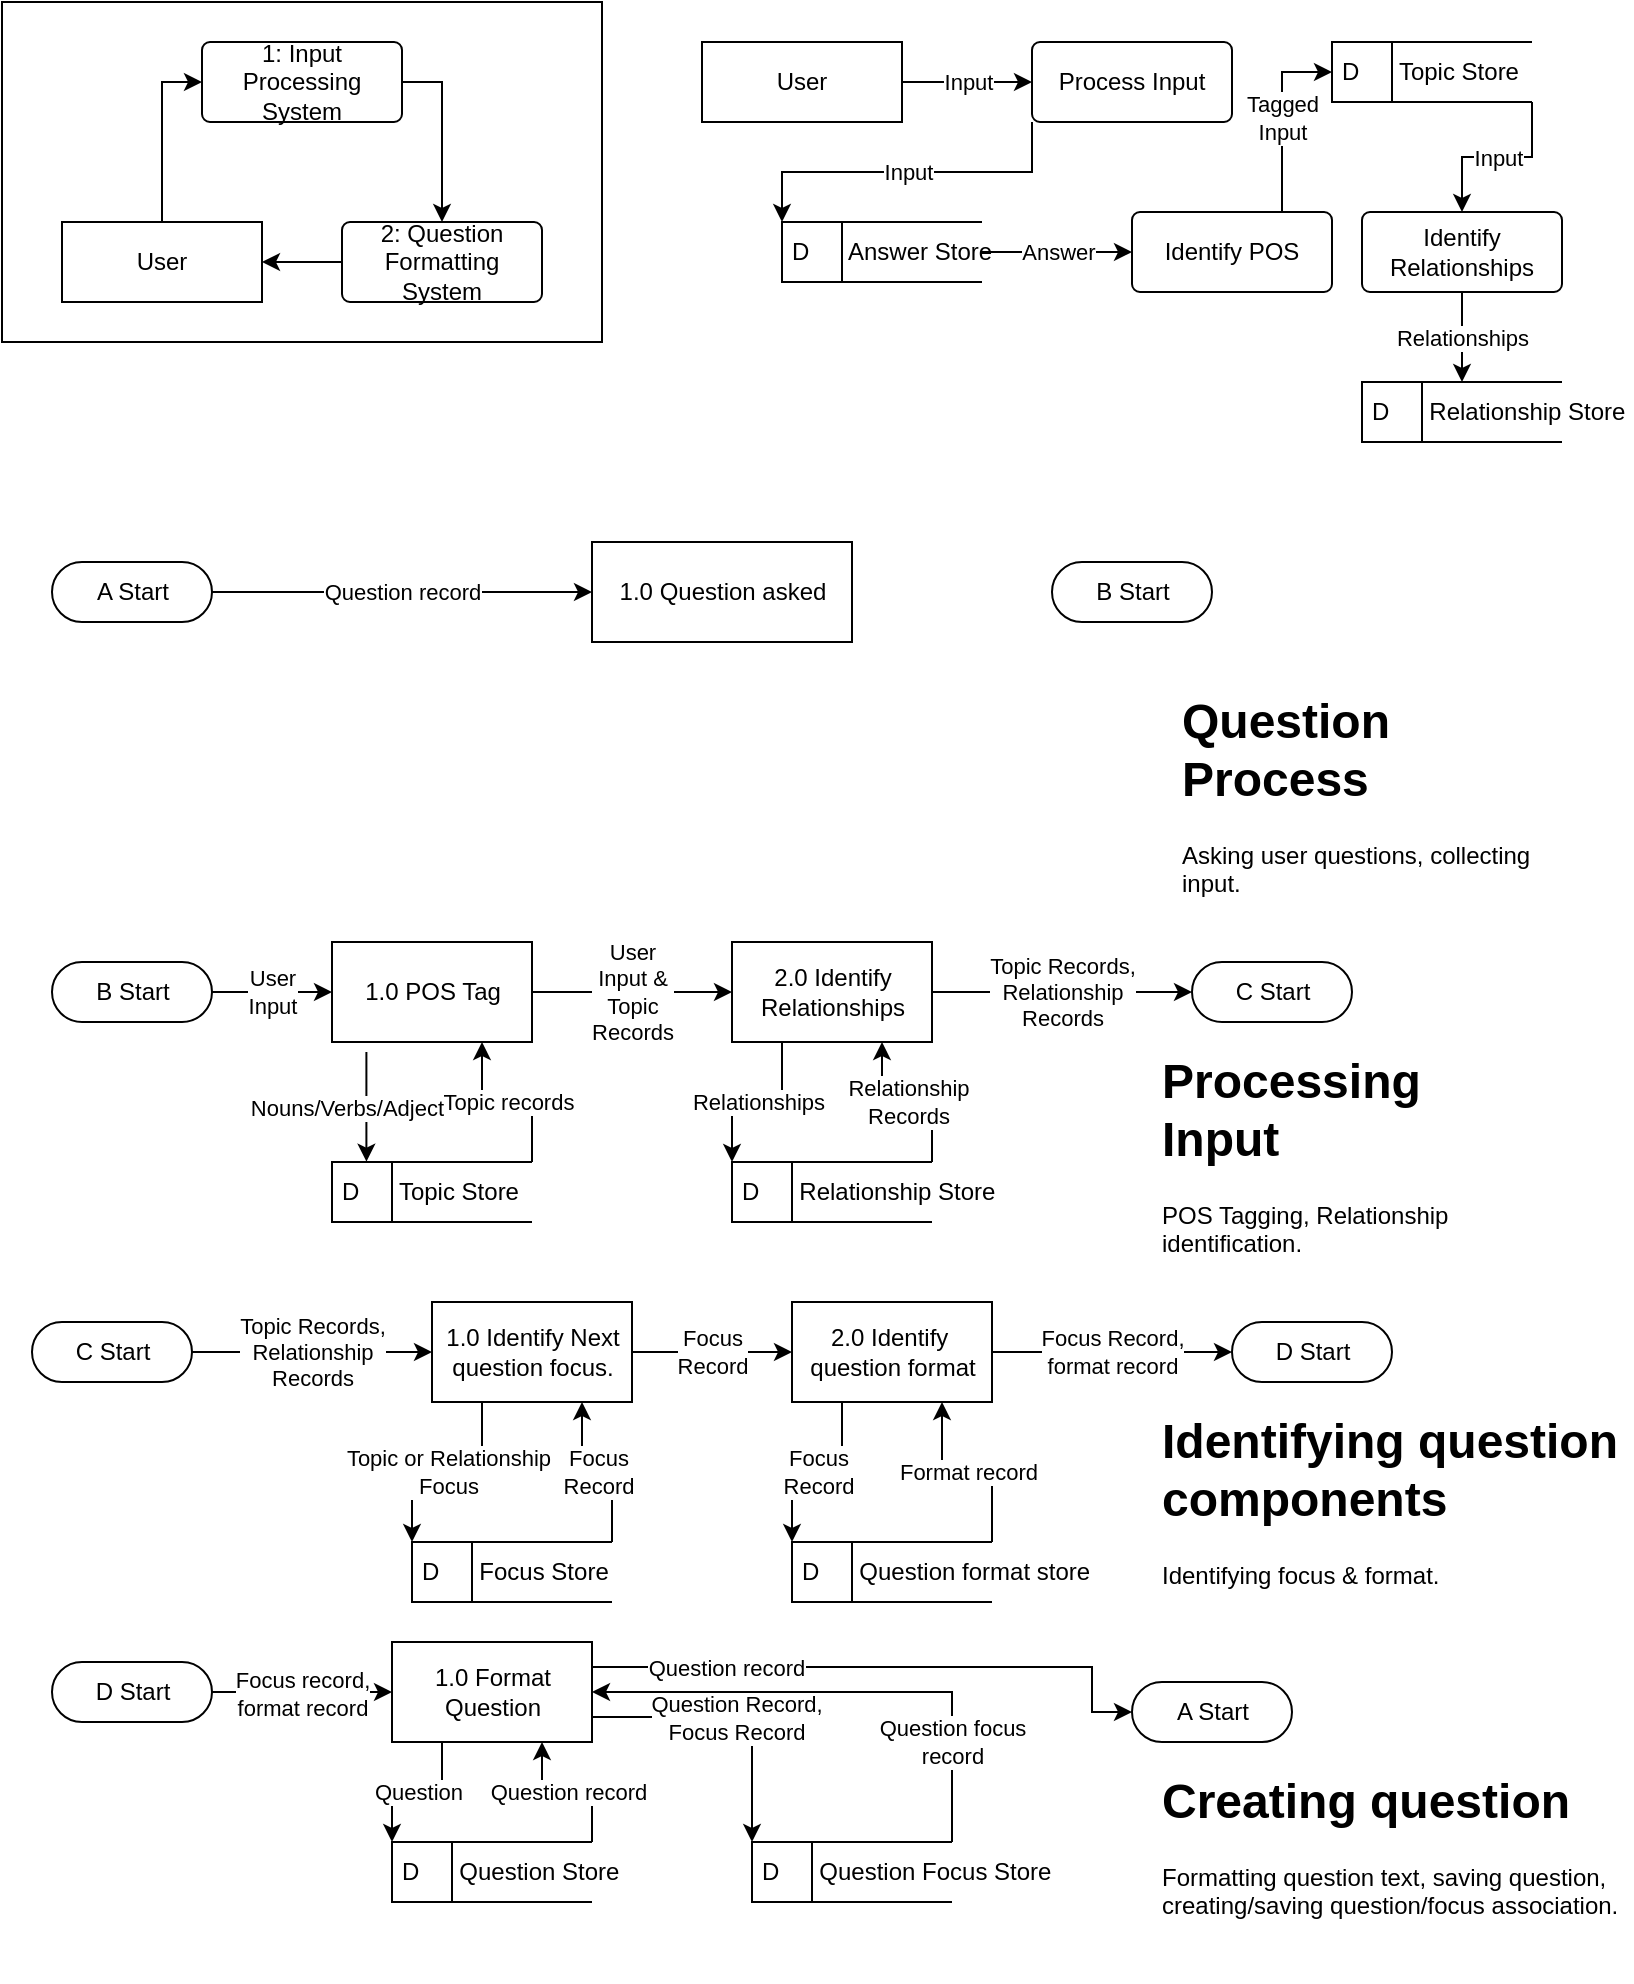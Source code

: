<mxfile version="14.2.4" type="embed">
    <diagram id="BbrTK0a5w4AW8AvT4jS1" name="Page-1">
        <mxGraphModel dx="1070" dy="961" grid="1" gridSize="10" guides="1" tooltips="1" connect="1" arrows="1" fold="1" page="1" pageScale="1" pageWidth="850" pageHeight="1100" math="0" shadow="0">
            <root>
                <mxCell id="0"/>
                <mxCell id="1" parent="0"/>
                <mxCell id="10" value="" style="whiteSpace=wrap;html=1;" vertex="1" parent="1">
                    <mxGeometry x="10" y="10" width="300" height="170" as="geometry"/>
                </mxCell>
                <mxCell id="5" style="edgeStyle=orthogonalEdgeStyle;rounded=0;orthogonalLoop=1;jettySize=auto;html=1;exitX=0.5;exitY=0;exitDx=0;exitDy=0;entryX=0;entryY=0.5;entryDx=0;entryDy=0;" edge="1" parent="1" source="3" target="4">
                    <mxGeometry relative="1" as="geometry"/>
                </mxCell>
                <mxCell id="3" value="User" style="whiteSpace=wrap;html=1;align=center;" vertex="1" parent="1">
                    <mxGeometry x="40" y="120" width="100" height="40" as="geometry"/>
                </mxCell>
                <mxCell id="7" style="edgeStyle=orthogonalEdgeStyle;rounded=0;orthogonalLoop=1;jettySize=auto;html=1;exitX=1;exitY=0.5;exitDx=0;exitDy=0;entryX=0.5;entryY=0;entryDx=0;entryDy=0;" edge="1" parent="1" source="4" target="6">
                    <mxGeometry relative="1" as="geometry"/>
                </mxCell>
                <mxCell id="4" value="1: Input Processing System" style="rounded=1;arcSize=10;whiteSpace=wrap;html=1;align=center;" vertex="1" parent="1">
                    <mxGeometry x="110" y="30" width="100" height="40" as="geometry"/>
                </mxCell>
                <mxCell id="8" style="edgeStyle=orthogonalEdgeStyle;rounded=0;orthogonalLoop=1;jettySize=auto;html=1;exitX=0;exitY=0.5;exitDx=0;exitDy=0;entryX=1;entryY=0.5;entryDx=0;entryDy=0;" edge="1" parent="1" source="6" target="3">
                    <mxGeometry relative="1" as="geometry"/>
                </mxCell>
                <mxCell id="6" value="2: Question Formatting System" style="rounded=1;arcSize=10;whiteSpace=wrap;html=1;align=center;" vertex="1" parent="1">
                    <mxGeometry x="180" y="120" width="100" height="40" as="geometry"/>
                </mxCell>
                <mxCell id="62" value="Input" style="edgeStyle=orthogonalEdgeStyle;rounded=0;orthogonalLoop=1;jettySize=auto;html=1;exitX=1;exitY=0.5;exitDx=0;exitDy=0;entryX=0;entryY=0.5;entryDx=0;entryDy=0;" edge="1" parent="1" source="12" target="13">
                    <mxGeometry relative="1" as="geometry"/>
                </mxCell>
                <mxCell id="12" value="User" style="whiteSpace=wrap;html=1;align=center;" vertex="1" parent="1">
                    <mxGeometry x="360" y="30" width="100" height="40" as="geometry"/>
                </mxCell>
                <mxCell id="63" value="Input" style="edgeStyle=orthogonalEdgeStyle;rounded=0;orthogonalLoop=1;jettySize=auto;html=1;exitX=0;exitY=1;exitDx=0;exitDy=0;entryX=0;entryY=0;entryDx=0;entryDy=0;" edge="1" parent="1" source="13" target="28">
                    <mxGeometry relative="1" as="geometry"/>
                </mxCell>
                <mxCell id="13" value="Process Input" style="rounded=1;arcSize=10;whiteSpace=wrap;html=1;align=center;" vertex="1" parent="1">
                    <mxGeometry x="525" y="30" width="100" height="40" as="geometry"/>
                </mxCell>
                <mxCell id="14" value="Question record" style="edgeStyle=orthogonalEdgeStyle;rounded=0;orthogonalLoop=1;jettySize=auto;html=1;exitX=1;exitY=0.5;exitDx=0;exitDy=0;exitPerimeter=0;entryX=0;entryY=0.5;entryDx=0;entryDy=0;" edge="1" parent="1" source="15" target="17">
                    <mxGeometry relative="1" as="geometry"/>
                </mxCell>
                <mxCell id="15" value="A Start" style="html=1;dashed=0;whitespace=wrap;shape=mxgraph.dfd.start" vertex="1" parent="1">
                    <mxGeometry x="35" y="290" width="80" height="30" as="geometry"/>
                </mxCell>
                <mxCell id="17" value="1.0 Question asked" style="html=1;dashed=0;whitespace=wrap;" vertex="1" parent="1">
                    <mxGeometry x="305" y="280" width="130" height="50" as="geometry"/>
                </mxCell>
                <mxCell id="18" value="Topic Records,&lt;br&gt;Relationship&lt;br&gt;Records" style="edgeStyle=orthogonalEdgeStyle;rounded=0;orthogonalLoop=1;jettySize=auto;html=1;exitX=1;exitY=0.5;exitDx=0;exitDy=0;exitPerimeter=0;entryX=0;entryY=0.5;entryDx=0;entryDy=0;" edge="1" parent="1" source="19" target="23">
                    <mxGeometry relative="1" as="geometry">
                        <mxPoint x="135" y="685" as="targetPoint"/>
                    </mxGeometry>
                </mxCell>
                <mxCell id="19" value="C Start" style="html=1;dashed=0;whitespace=wrap;shape=mxgraph.dfd.start" vertex="1" parent="1">
                    <mxGeometry x="25" y="670" width="80" height="30" as="geometry"/>
                </mxCell>
                <mxCell id="20" value="&lt;h1&gt;Identifying question components&lt;/h1&gt;&lt;div&gt;Identifying focus &amp;amp; format.&lt;/div&gt;" style="text;html=1;strokeColor=none;fillColor=none;spacing=5;spacingTop=-20;whiteSpace=wrap;overflow=hidden;rounded=0;" vertex="1" parent="1">
                    <mxGeometry x="585" y="710" width="240" height="110" as="geometry"/>
                </mxCell>
                <mxCell id="21" value="Focus&lt;br&gt;Record" style="edgeStyle=orthogonalEdgeStyle;rounded=0;orthogonalLoop=1;jettySize=auto;html=1;exitX=1;exitY=0.5;exitDx=0;exitDy=0;entryX=0;entryY=0.5;entryDx=0;entryDy=0;" edge="1" parent="1" source="23" target="26">
                    <mxGeometry relative="1" as="geometry"/>
                </mxCell>
                <mxCell id="22" value="Topic or Relationship&lt;br&gt;Focus" style="edgeStyle=orthogonalEdgeStyle;rounded=0;orthogonalLoop=1;jettySize=auto;html=1;exitX=0.25;exitY=1;exitDx=0;exitDy=0;entryX=0;entryY=0;entryDx=0;entryDy=0;" edge="1" parent="1" source="23" target="30">
                    <mxGeometry relative="1" as="geometry"/>
                </mxCell>
                <mxCell id="23" value="1.0 Identify Next&lt;br&gt;question focus." style="html=1;dashed=0;whitespace=wrap;" vertex="1" parent="1">
                    <mxGeometry x="225" y="660" width="100" height="50" as="geometry"/>
                </mxCell>
                <mxCell id="24" value="Focus Record,&lt;br&gt;format record" style="edgeStyle=orthogonalEdgeStyle;rounded=0;orthogonalLoop=1;jettySize=auto;html=1;exitX=1;exitY=0.5;exitDx=0;exitDy=0;entryX=0;entryY=0.5;entryDx=0;entryDy=0;entryPerimeter=0;" edge="1" parent="1" source="26" target="47">
                    <mxGeometry relative="1" as="geometry">
                        <mxPoint x="605" y="685" as="targetPoint"/>
                    </mxGeometry>
                </mxCell>
                <mxCell id="25" value="Focus&lt;br&gt;Record" style="edgeStyle=orthogonalEdgeStyle;rounded=0;orthogonalLoop=1;jettySize=auto;html=1;exitX=0.25;exitY=1;exitDx=0;exitDy=0;entryX=0;entryY=0;entryDx=0;entryDy=0;" edge="1" parent="1" source="26" target="61">
                    <mxGeometry relative="1" as="geometry"/>
                </mxCell>
                <mxCell id="26" value="2.0 Identify&amp;nbsp;&lt;br&gt;question format" style="html=1;dashed=0;whitespace=wrap;" vertex="1" parent="1">
                    <mxGeometry x="405" y="660" width="100" height="50" as="geometry"/>
                </mxCell>
                <mxCell id="65" value="Answer" style="edgeStyle=orthogonalEdgeStyle;rounded=0;orthogonalLoop=1;jettySize=auto;html=1;exitX=1;exitY=0.5;exitDx=0;exitDy=0;entryX=0;entryY=0.5;entryDx=0;entryDy=0;" edge="1" parent="1" source="28" target="64">
                    <mxGeometry relative="1" as="geometry"/>
                </mxCell>
                <mxCell id="28" value="D&amp;nbsp; &amp;nbsp; &amp;nbsp; Answer Store" style="html=1;dashed=0;whitespace=wrap;shape=mxgraph.dfd.dataStoreID;align=left;spacingLeft=3;points=[[0,0],[0.5,0],[1,0],[0,0.5],[1,0.5],[0,1],[0.5,1],[1,1]];" vertex="1" parent="1">
                    <mxGeometry x="400" y="120" width="100" height="30" as="geometry"/>
                </mxCell>
                <mxCell id="29" value="Focus&lt;br&gt;Record" style="edgeStyle=orthogonalEdgeStyle;rounded=0;orthogonalLoop=1;jettySize=auto;html=1;exitX=1;exitY=0;exitDx=0;exitDy=0;entryX=0.75;entryY=1;entryDx=0;entryDy=0;" edge="1" parent="1" source="30" target="23">
                    <mxGeometry relative="1" as="geometry"/>
                </mxCell>
                <mxCell id="30" value="D&amp;nbsp; &amp;nbsp; &amp;nbsp; Focus Store" style="html=1;dashed=0;whitespace=wrap;shape=mxgraph.dfd.dataStoreID;align=left;spacingLeft=3;points=[[0,0],[0.5,0],[1,0],[0,0.5],[1,0.5],[0,1],[0.5,1],[1,1]];" vertex="1" parent="1">
                    <mxGeometry x="215" y="780" width="100" height="30" as="geometry"/>
                </mxCell>
                <mxCell id="31" value="User&lt;br&gt;Input" style="edgeStyle=orthogonalEdgeStyle;rounded=0;orthogonalLoop=1;jettySize=auto;html=1;exitX=1;exitY=0.5;exitDx=0;exitDy=0;exitPerimeter=0;entryX=0;entryY=0.5;entryDx=0;entryDy=0;" edge="1" parent="1" source="32" target="35">
                    <mxGeometry relative="1" as="geometry"/>
                </mxCell>
                <mxCell id="32" value="B Start" style="html=1;dashed=0;whitespace=wrap;shape=mxgraph.dfd.start" vertex="1" parent="1">
                    <mxGeometry x="35" y="490" width="80" height="30" as="geometry"/>
                </mxCell>
                <mxCell id="33" value="Nouns/Verbs/Adjectives" style="edgeStyle=orthogonalEdgeStyle;rounded=0;orthogonalLoop=1;jettySize=auto;html=1;exitX=0.172;exitY=1.1;exitDx=0;exitDy=0;entryX=0.172;entryY=-0.006;entryDx=0;entryDy=0;exitPerimeter=0;entryPerimeter=0;" edge="1" parent="1" source="35" target="37">
                    <mxGeometry relative="1" as="geometry"/>
                </mxCell>
                <mxCell id="34" value="User&lt;br&gt;Input &amp;amp;&lt;br&gt;Topic&lt;br&gt;Records" style="edgeStyle=orthogonalEdgeStyle;rounded=0;orthogonalLoop=1;jettySize=auto;html=1;exitX=1;exitY=0.5;exitDx=0;exitDy=0;entryX=0;entryY=0.5;entryDx=0;entryDy=0;" edge="1" parent="1" source="35" target="40">
                    <mxGeometry relative="1" as="geometry"/>
                </mxCell>
                <mxCell id="35" value="1.0 POS Tag" style="html=1;dashed=0;whitespace=wrap;" vertex="1" parent="1">
                    <mxGeometry x="175" y="480" width="100" height="50" as="geometry"/>
                </mxCell>
                <mxCell id="36" value="Topic records" style="edgeStyle=orthogonalEdgeStyle;rounded=0;orthogonalLoop=1;jettySize=auto;html=1;exitX=1;exitY=0;exitDx=0;exitDy=0;entryX=0.75;entryY=1;entryDx=0;entryDy=0;" edge="1" parent="1" source="37" target="35">
                    <mxGeometry relative="1" as="geometry"/>
                </mxCell>
                <mxCell id="37" value="D&amp;nbsp; &amp;nbsp; &amp;nbsp; Topic Store" style="html=1;dashed=0;whitespace=wrap;shape=mxgraph.dfd.dataStoreID;align=left;spacingLeft=3;points=[[0,0],[0.5,0],[1,0],[0,0.5],[1,0.5],[0,1],[0.5,1],[1,1]];" vertex="1" parent="1">
                    <mxGeometry x="175" y="590" width="100" height="30" as="geometry"/>
                </mxCell>
                <mxCell id="38" value="Relationships" style="edgeStyle=orthogonalEdgeStyle;rounded=0;orthogonalLoop=1;jettySize=auto;html=1;exitX=0.25;exitY=1;exitDx=0;exitDy=0;entryX=0;entryY=0;entryDx=0;entryDy=0;" edge="1" parent="1" source="40" target="42">
                    <mxGeometry relative="1" as="geometry"/>
                </mxCell>
                <mxCell id="39" value="Topic Records,&lt;br&gt;Relationship&lt;br&gt;Records" style="edgeStyle=orthogonalEdgeStyle;rounded=0;orthogonalLoop=1;jettySize=auto;html=1;exitX=1;exitY=0.5;exitDx=0;exitDy=0;" edge="1" parent="1" source="40" target="45">
                    <mxGeometry relative="1" as="geometry"/>
                </mxCell>
                <mxCell id="40" value="2.0 Identify&lt;br&gt;Relationships" style="html=1;dashed=0;whitespace=wrap;" vertex="1" parent="1">
                    <mxGeometry x="375" y="480" width="100" height="50" as="geometry"/>
                </mxCell>
                <mxCell id="41" value="Relationship&lt;br&gt;Records" style="edgeStyle=orthogonalEdgeStyle;rounded=0;orthogonalLoop=1;jettySize=auto;html=1;exitX=1;exitY=0;exitDx=0;exitDy=0;entryX=0.75;entryY=1;entryDx=0;entryDy=0;" edge="1" parent="1" source="42" target="40">
                    <mxGeometry relative="1" as="geometry"/>
                </mxCell>
                <mxCell id="42" value="D&amp;nbsp; &amp;nbsp; &amp;nbsp; Relationship Store" style="html=1;dashed=0;whitespace=wrap;shape=mxgraph.dfd.dataStoreID;align=left;spacingLeft=3;points=[[0,0],[0.5,0],[1,0],[0,0.5],[1,0.5],[0,1],[0.5,1],[1,1]];" vertex="1" parent="1">
                    <mxGeometry x="375" y="590" width="100" height="30" as="geometry"/>
                </mxCell>
                <mxCell id="43" value="B Start" style="html=1;dashed=0;whitespace=wrap;shape=mxgraph.dfd.start" vertex="1" parent="1">
                    <mxGeometry x="535" y="290" width="80" height="30" as="geometry"/>
                </mxCell>
                <mxCell id="44" value="&lt;h1&gt;Question Process&lt;/h1&gt;&lt;p&gt;Asking user questions, collecting input.&lt;/p&gt;" style="text;html=1;strokeColor=none;fillColor=none;spacing=5;spacingTop=-20;whiteSpace=wrap;overflow=hidden;rounded=0;" vertex="1" parent="1">
                    <mxGeometry x="595" y="350" width="190" height="120" as="geometry"/>
                </mxCell>
                <mxCell id="45" value="C Start" style="html=1;dashed=0;whitespace=wrap;shape=mxgraph.dfd.start" vertex="1" parent="1">
                    <mxGeometry x="605" y="490" width="80" height="30" as="geometry"/>
                </mxCell>
                <mxCell id="46" value="&lt;h1&gt;Processing Input&lt;/h1&gt;&lt;div&gt;POS Tagging, Relationship identification.&lt;/div&gt;" style="text;html=1;strokeColor=none;fillColor=none;spacing=5;spacingTop=-20;whiteSpace=wrap;overflow=hidden;rounded=0;" vertex="1" parent="1">
                    <mxGeometry x="585" y="530" width="190" height="120" as="geometry"/>
                </mxCell>
                <mxCell id="47" value="D Start" style="html=1;dashed=0;whitespace=wrap;shape=mxgraph.dfd.start" vertex="1" parent="1">
                    <mxGeometry x="625" y="670" width="80" height="30" as="geometry"/>
                </mxCell>
                <mxCell id="48" value="Focus record,&lt;br&gt;format record" style="edgeStyle=orthogonalEdgeStyle;rounded=0;orthogonalLoop=1;jettySize=auto;html=1;exitX=1;exitY=0.5;exitDx=0;exitDy=0;exitPerimeter=0;" edge="1" parent="1" source="49">
                    <mxGeometry relative="1" as="geometry">
                        <mxPoint x="205" y="855" as="targetPoint"/>
                    </mxGeometry>
                </mxCell>
                <mxCell id="49" value="D Start" style="html=1;dashed=0;whitespace=wrap;shape=mxgraph.dfd.start" vertex="1" parent="1">
                    <mxGeometry x="35" y="840" width="80" height="30" as="geometry"/>
                </mxCell>
                <mxCell id="50" value="Question" style="edgeStyle=orthogonalEdgeStyle;rounded=0;orthogonalLoop=1;jettySize=auto;html=1;exitX=0.25;exitY=1;exitDx=0;exitDy=0;entryX=0;entryY=0;entryDx=0;entryDy=0;" edge="1" parent="1" source="53" target="55">
                    <mxGeometry relative="1" as="geometry"/>
                </mxCell>
                <mxCell id="51" value="Question Record,&lt;br&gt;Focus Record" style="edgeStyle=orthogonalEdgeStyle;rounded=0;orthogonalLoop=1;jettySize=auto;html=1;exitX=1;exitY=0.75;exitDx=0;exitDy=0;entryX=0;entryY=0;entryDx=0;entryDy=0;" edge="1" parent="1" source="53" target="57">
                    <mxGeometry relative="1" as="geometry"/>
                </mxCell>
                <mxCell id="52" value="Question record" style="edgeStyle=orthogonalEdgeStyle;rounded=0;orthogonalLoop=1;jettySize=auto;html=1;exitX=1;exitY=0.25;exitDx=0;exitDy=0;entryX=0;entryY=0.5;entryDx=0;entryDy=0;entryPerimeter=0;" edge="1" parent="1" source="53" target="58">
                    <mxGeometry x="-0.543" relative="1" as="geometry">
                        <Array as="points">
                            <mxPoint x="555" y="843"/>
                        </Array>
                        <mxPoint as="offset"/>
                    </mxGeometry>
                </mxCell>
                <mxCell id="53" value="1.0 Format&lt;br&gt;Question" style="html=1;dashed=0;whitespace=wrap;" vertex="1" parent="1">
                    <mxGeometry x="205" y="830" width="100" height="50" as="geometry"/>
                </mxCell>
                <mxCell id="54" value="Question record" style="edgeStyle=orthogonalEdgeStyle;rounded=0;orthogonalLoop=1;jettySize=auto;html=1;exitX=1;exitY=0;exitDx=0;exitDy=0;entryX=0.75;entryY=1;entryDx=0;entryDy=0;" edge="1" parent="1" source="55" target="53">
                    <mxGeometry relative="1" as="geometry"/>
                </mxCell>
                <mxCell id="55" value="D&amp;nbsp; &amp;nbsp; &amp;nbsp; Question Store" style="html=1;dashed=0;whitespace=wrap;shape=mxgraph.dfd.dataStoreID;align=left;spacingLeft=3;points=[[0,0],[0.5,0],[1,0],[0,0.5],[1,0.5],[0,1],[0.5,1],[1,1]];" vertex="1" parent="1">
                    <mxGeometry x="205" y="930" width="100" height="30" as="geometry"/>
                </mxCell>
                <mxCell id="56" value="Question focus&lt;br&gt;record" style="edgeStyle=orthogonalEdgeStyle;rounded=0;orthogonalLoop=1;jettySize=auto;html=1;exitX=1;exitY=0;exitDx=0;exitDy=0;entryX=1;entryY=0.5;entryDx=0;entryDy=0;" edge="1" parent="1" source="57" target="53">
                    <mxGeometry x="-0.608" relative="1" as="geometry">
                        <mxPoint as="offset"/>
                    </mxGeometry>
                </mxCell>
                <mxCell id="57" value="D&amp;nbsp; &amp;nbsp; &amp;nbsp; Question Focus Store" style="html=1;dashed=0;whitespace=wrap;shape=mxgraph.dfd.dataStoreID;align=left;spacingLeft=3;points=[[0,0],[0.5,0],[1,0],[0,0.5],[1,0.5],[0,1],[0.5,1],[1,1]];" vertex="1" parent="1">
                    <mxGeometry x="385" y="930" width="100" height="30" as="geometry"/>
                </mxCell>
                <mxCell id="58" value="A Start" style="html=1;dashed=0;whitespace=wrap;shape=mxgraph.dfd.start" vertex="1" parent="1">
                    <mxGeometry x="575" y="850" width="80" height="30" as="geometry"/>
                </mxCell>
                <mxCell id="59" value="&lt;h1&gt;Creating question&lt;/h1&gt;&lt;div&gt;Formatting question text, saving question, creating/saving question/focus association.&lt;/div&gt;" style="text;html=1;strokeColor=none;fillColor=none;spacing=5;spacingTop=-20;whiteSpace=wrap;overflow=hidden;rounded=0;" vertex="1" parent="1">
                    <mxGeometry x="585" y="890" width="240" height="110" as="geometry"/>
                </mxCell>
                <mxCell id="60" value="Format record" style="edgeStyle=orthogonalEdgeStyle;rounded=0;orthogonalLoop=1;jettySize=auto;html=1;exitX=1;exitY=0;exitDx=0;exitDy=0;entryX=0.75;entryY=1;entryDx=0;entryDy=0;" edge="1" parent="1" source="61" target="26">
                    <mxGeometry relative="1" as="geometry"/>
                </mxCell>
                <mxCell id="61" value="D&amp;nbsp; &amp;nbsp; &amp;nbsp; Question format store" style="html=1;dashed=0;whitespace=wrap;shape=mxgraph.dfd.dataStoreID;align=left;spacingLeft=3;points=[[0,0],[0.5,0],[1,0],[0,0.5],[1,0.5],[0,1],[0.5,1],[1,1]];" vertex="1" parent="1">
                    <mxGeometry x="405" y="780" width="100" height="30" as="geometry"/>
                </mxCell>
                <mxCell id="67" value="Tagged&lt;br&gt;Input" style="edgeStyle=orthogonalEdgeStyle;rounded=0;orthogonalLoop=1;jettySize=auto;html=1;exitX=0.75;exitY=0;exitDx=0;exitDy=0;entryX=0;entryY=0.5;entryDx=0;entryDy=0;" edge="1" parent="1" source="64" target="66">
                    <mxGeometry relative="1" as="geometry"/>
                </mxCell>
                <mxCell id="64" value="Identify POS" style="rounded=1;arcSize=10;whiteSpace=wrap;html=1;align=center;" vertex="1" parent="1">
                    <mxGeometry x="575" y="115" width="100" height="40" as="geometry"/>
                </mxCell>
                <mxCell id="69" value="Input" style="edgeStyle=orthogonalEdgeStyle;rounded=0;orthogonalLoop=1;jettySize=auto;html=1;exitX=1;exitY=1;exitDx=0;exitDy=0;" edge="1" parent="1" source="66" target="68">
                    <mxGeometry relative="1" as="geometry"/>
                </mxCell>
                <mxCell id="66" value="D&amp;nbsp; &amp;nbsp; &amp;nbsp; Topic Store" style="html=1;dashed=0;whitespace=wrap;shape=mxgraph.dfd.dataStoreID;align=left;spacingLeft=3;points=[[0,0],[0.5,0],[1,0],[0,0.5],[1,0.5],[0,1],[0.5,1],[1,1]];" vertex="1" parent="1">
                    <mxGeometry x="675" y="30" width="100" height="30" as="geometry"/>
                </mxCell>
                <mxCell id="71" value="Relationships" style="edgeStyle=orthogonalEdgeStyle;rounded=0;orthogonalLoop=1;jettySize=auto;html=1;exitX=0.5;exitY=1;exitDx=0;exitDy=0;entryX=0.5;entryY=0;entryDx=0;entryDy=0;" edge="1" parent="1" source="68" target="70">
                    <mxGeometry relative="1" as="geometry"/>
                </mxCell>
                <mxCell id="68" value="Identify Relationships" style="rounded=1;arcSize=10;whiteSpace=wrap;html=1;align=center;" vertex="1" parent="1">
                    <mxGeometry x="690" y="115" width="100" height="40" as="geometry"/>
                </mxCell>
                <mxCell id="70" value="D&amp;nbsp; &amp;nbsp; &amp;nbsp; Relationship Store" style="html=1;dashed=0;whitespace=wrap;shape=mxgraph.dfd.dataStoreID;align=left;spacingLeft=3;points=[[0,0],[0.5,0],[1,0],[0,0.5],[1,0.5],[0,1],[0.5,1],[1,1]];" vertex="1" parent="1">
                    <mxGeometry x="690" y="200" width="100" height="30" as="geometry"/>
                </mxCell>
            </root>
        </mxGraphModel>
    </diagram>
</mxfile>